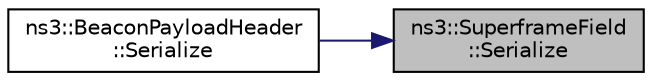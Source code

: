 digraph "ns3::SuperframeField::Serialize"
{
 // LATEX_PDF_SIZE
  edge [fontname="Helvetica",fontsize="10",labelfontname="Helvetica",labelfontsize="10"];
  node [fontname="Helvetica",fontsize="10",shape=record];
  rankdir="RL";
  Node1 [label="ns3::SuperframeField\l::Serialize",height=0.2,width=0.4,color="black", fillcolor="grey75", style="filled", fontcolor="black",tooltip="Serialize the entire superframe specification field."];
  Node1 -> Node2 [dir="back",color="midnightblue",fontsize="10",style="solid",fontname="Helvetica"];
  Node2 [label="ns3::BeaconPayloadHeader\l::Serialize",height=0.2,width=0.4,color="black", fillcolor="white", style="filled",URL="$classns3_1_1_beacon_payload_header.html#a10b167d8fe9854a25581f0f56239c040",tooltip=" "];
}
